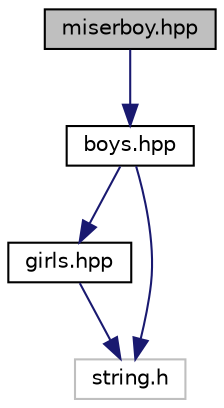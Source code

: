 digraph "miserboy.hpp"
{
  edge [fontname="Helvetica",fontsize="10",labelfontname="Helvetica",labelfontsize="10"];
  node [fontname="Helvetica",fontsize="10",shape=record];
  Node1 [label="miserboy.hpp",height=0.2,width=0.4,color="black", fillcolor="grey75", style="filled", fontcolor="black"];
  Node1 -> Node2 [color="midnightblue",fontsize="10",style="solid",fontname="Helvetica"];
  Node2 [label="boys.hpp",height=0.2,width=0.4,color="black", fillcolor="white", style="filled",URL="$boys_8hpp.html"];
  Node2 -> Node3 [color="midnightblue",fontsize="10",style="solid",fontname="Helvetica"];
  Node3 [label="girls.hpp",height=0.2,width=0.4,color="black", fillcolor="white", style="filled",URL="$girls_8hpp.html"];
  Node3 -> Node4 [color="midnightblue",fontsize="10",style="solid",fontname="Helvetica"];
  Node4 [label="string.h",height=0.2,width=0.4,color="grey75", fillcolor="white", style="filled"];
  Node2 -> Node4 [color="midnightblue",fontsize="10",style="solid",fontname="Helvetica"];
}
